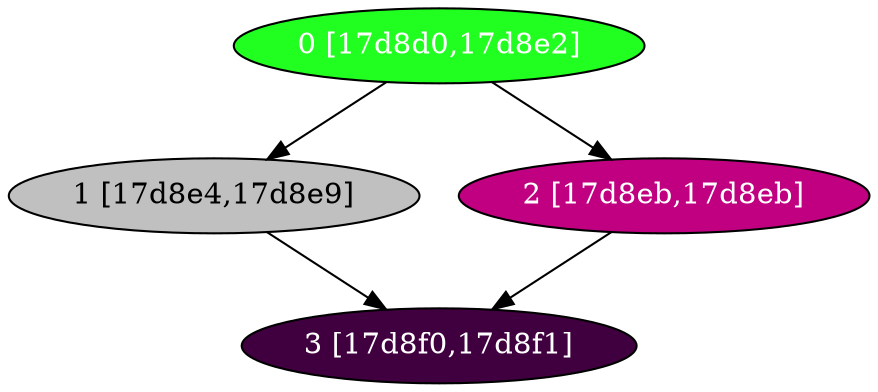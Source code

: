 diGraph libnss3{
	libnss3_0  [style=filled fillcolor="#20FF20" fontcolor="#ffffff" shape=oval label="0 [17d8d0,17d8e2]"]
	libnss3_1  [style=filled fillcolor="#C0C0C0" fontcolor="#000000" shape=oval label="1 [17d8e4,17d8e9]"]
	libnss3_2  [style=filled fillcolor="#C00080" fontcolor="#ffffff" shape=oval label="2 [17d8eb,17d8eb]"]
	libnss3_3  [style=filled fillcolor="#400040" fontcolor="#ffffff" shape=oval label="3 [17d8f0,17d8f1]"]

	libnss3_0 -> libnss3_1
	libnss3_0 -> libnss3_2
	libnss3_1 -> libnss3_3
	libnss3_2 -> libnss3_3
}